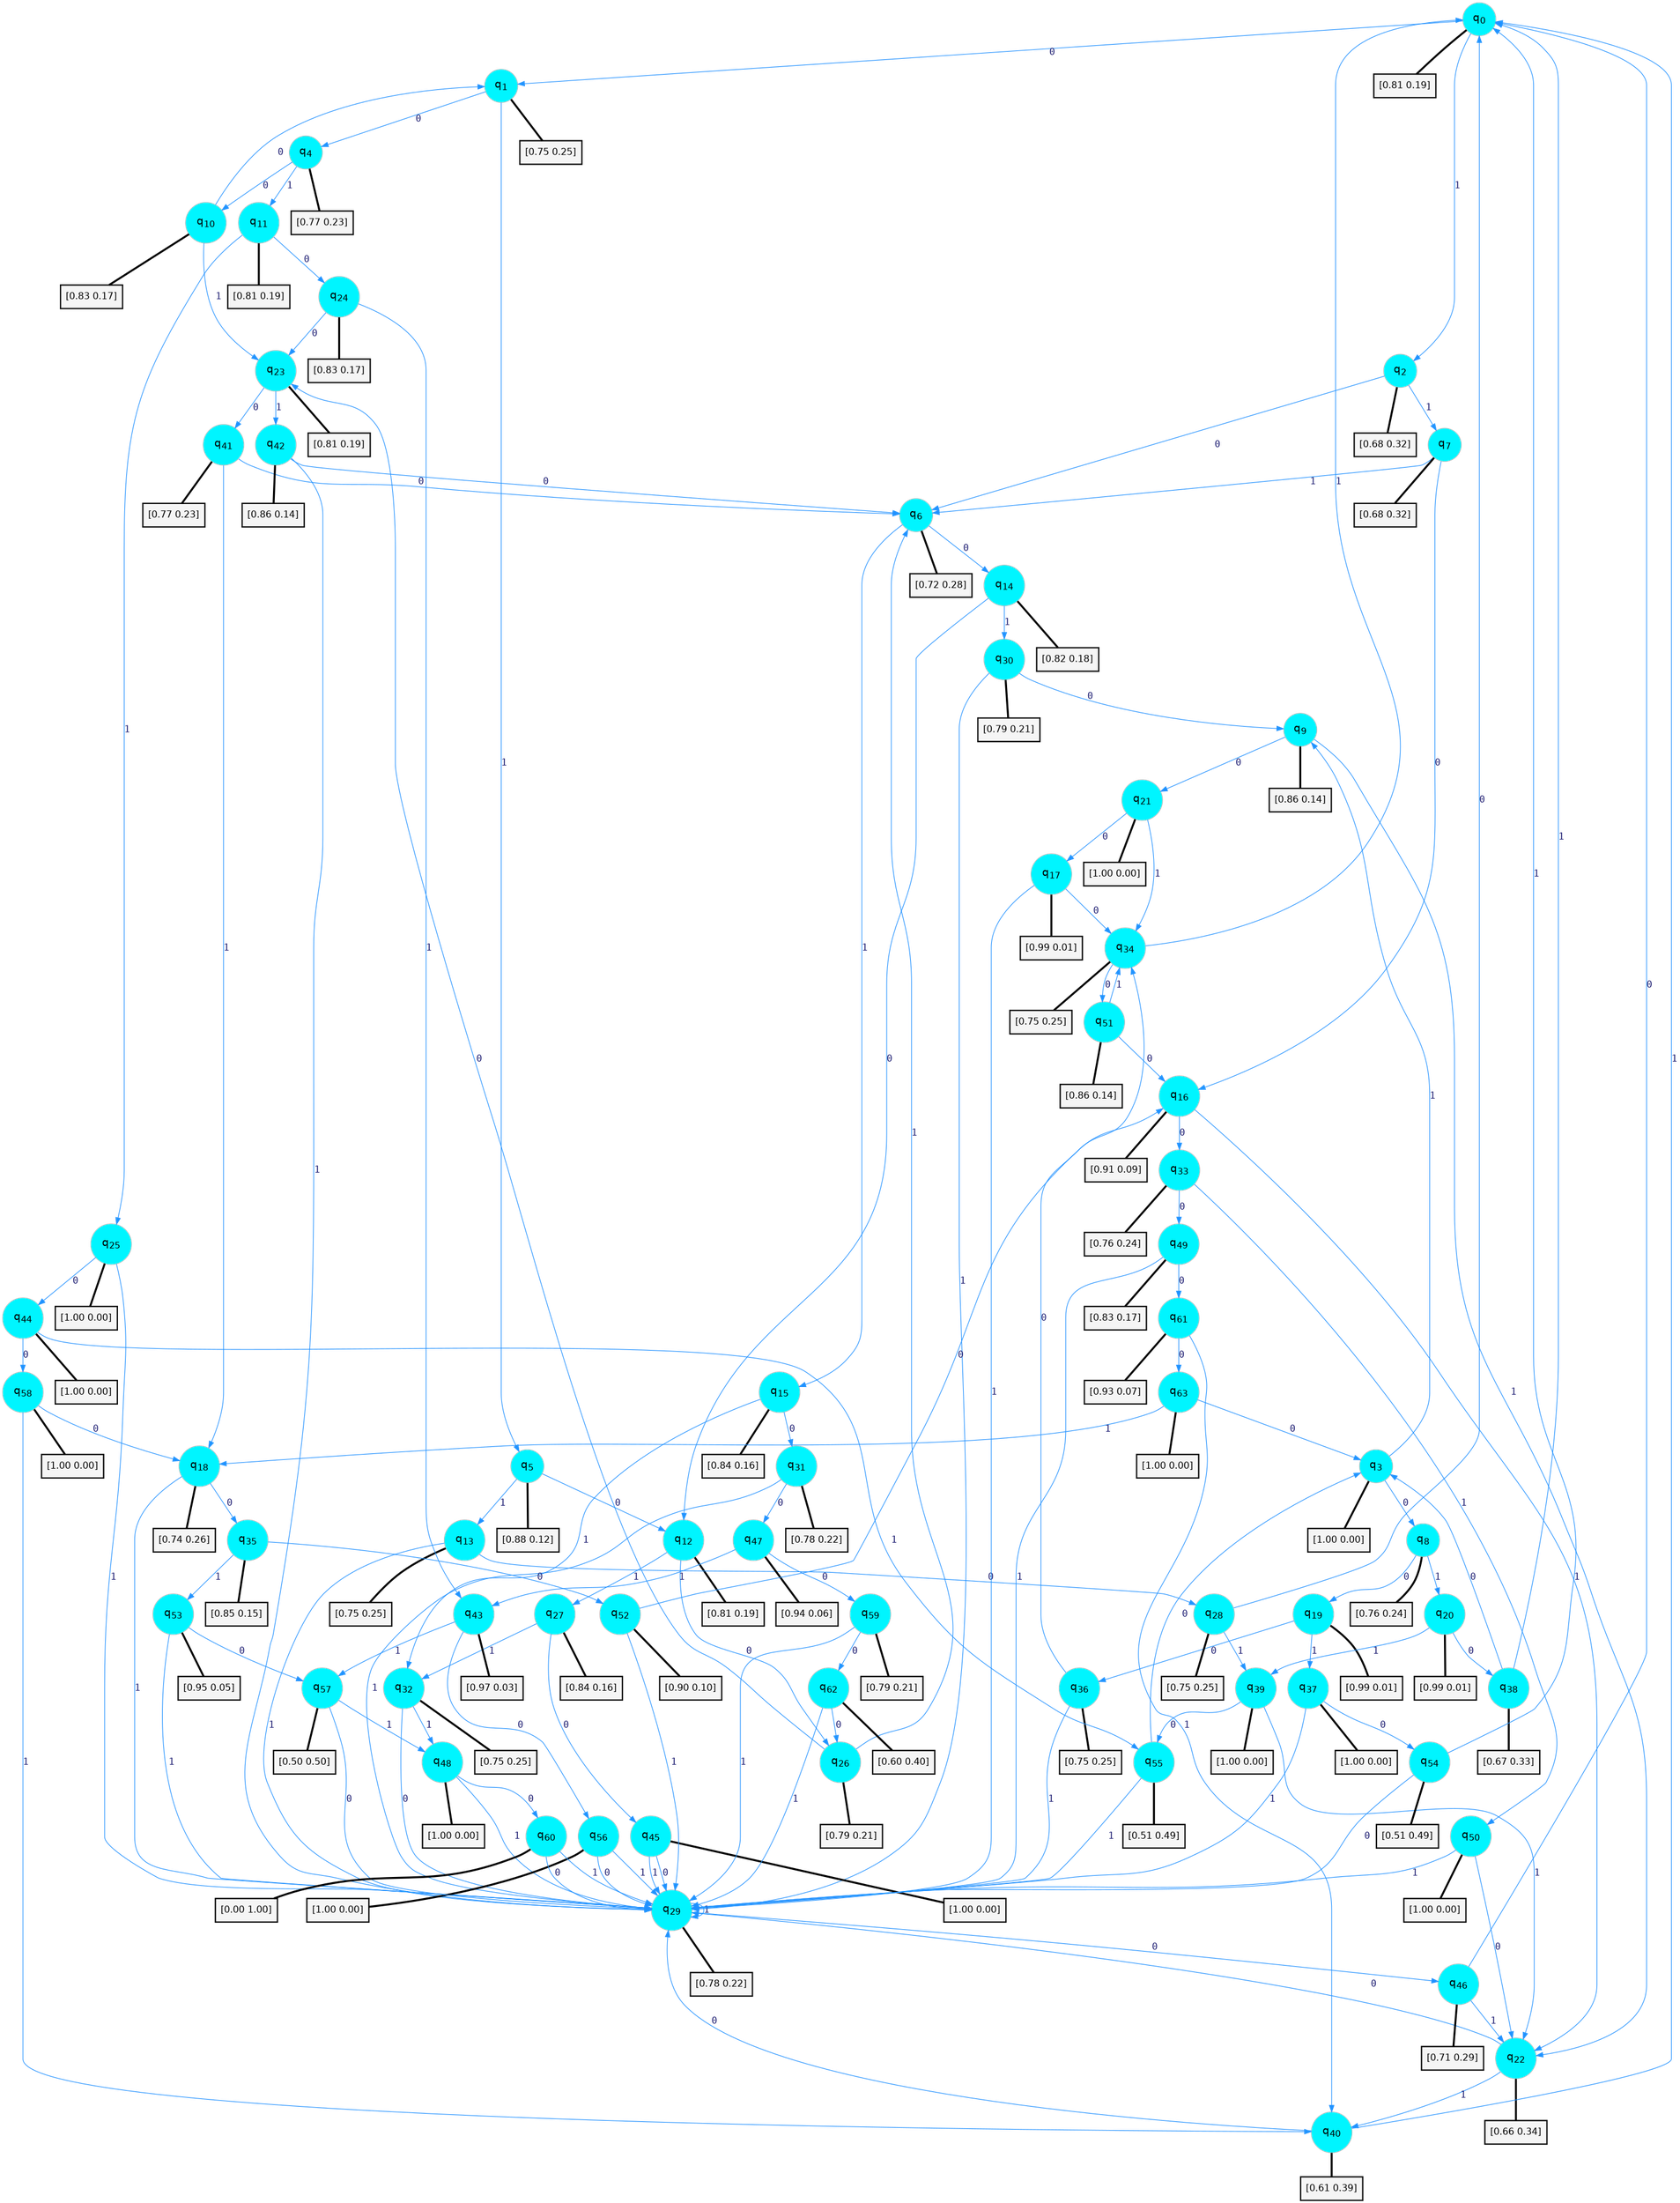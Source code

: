 digraph G {
graph [
bgcolor=transparent, dpi=300, rankdir=TD, size="40,25"];
node [
color=gray, fillcolor=turquoise1, fontcolor=black, fontname=Helvetica, fontsize=16, fontweight=bold, shape=circle, style=filled];
edge [
arrowsize=1, color=dodgerblue1, fontcolor=midnightblue, fontname=courier, fontweight=bold, penwidth=1, style=solid, weight=20];
0[label=<q<SUB>0</SUB>>];
1[label=<q<SUB>1</SUB>>];
2[label=<q<SUB>2</SUB>>];
3[label=<q<SUB>3</SUB>>];
4[label=<q<SUB>4</SUB>>];
5[label=<q<SUB>5</SUB>>];
6[label=<q<SUB>6</SUB>>];
7[label=<q<SUB>7</SUB>>];
8[label=<q<SUB>8</SUB>>];
9[label=<q<SUB>9</SUB>>];
10[label=<q<SUB>10</SUB>>];
11[label=<q<SUB>11</SUB>>];
12[label=<q<SUB>12</SUB>>];
13[label=<q<SUB>13</SUB>>];
14[label=<q<SUB>14</SUB>>];
15[label=<q<SUB>15</SUB>>];
16[label=<q<SUB>16</SUB>>];
17[label=<q<SUB>17</SUB>>];
18[label=<q<SUB>18</SUB>>];
19[label=<q<SUB>19</SUB>>];
20[label=<q<SUB>20</SUB>>];
21[label=<q<SUB>21</SUB>>];
22[label=<q<SUB>22</SUB>>];
23[label=<q<SUB>23</SUB>>];
24[label=<q<SUB>24</SUB>>];
25[label=<q<SUB>25</SUB>>];
26[label=<q<SUB>26</SUB>>];
27[label=<q<SUB>27</SUB>>];
28[label=<q<SUB>28</SUB>>];
29[label=<q<SUB>29</SUB>>];
30[label=<q<SUB>30</SUB>>];
31[label=<q<SUB>31</SUB>>];
32[label=<q<SUB>32</SUB>>];
33[label=<q<SUB>33</SUB>>];
34[label=<q<SUB>34</SUB>>];
35[label=<q<SUB>35</SUB>>];
36[label=<q<SUB>36</SUB>>];
37[label=<q<SUB>37</SUB>>];
38[label=<q<SUB>38</SUB>>];
39[label=<q<SUB>39</SUB>>];
40[label=<q<SUB>40</SUB>>];
41[label=<q<SUB>41</SUB>>];
42[label=<q<SUB>42</SUB>>];
43[label=<q<SUB>43</SUB>>];
44[label=<q<SUB>44</SUB>>];
45[label=<q<SUB>45</SUB>>];
46[label=<q<SUB>46</SUB>>];
47[label=<q<SUB>47</SUB>>];
48[label=<q<SUB>48</SUB>>];
49[label=<q<SUB>49</SUB>>];
50[label=<q<SUB>50</SUB>>];
51[label=<q<SUB>51</SUB>>];
52[label=<q<SUB>52</SUB>>];
53[label=<q<SUB>53</SUB>>];
54[label=<q<SUB>54</SUB>>];
55[label=<q<SUB>55</SUB>>];
56[label=<q<SUB>56</SUB>>];
57[label=<q<SUB>57</SUB>>];
58[label=<q<SUB>58</SUB>>];
59[label=<q<SUB>59</SUB>>];
60[label=<q<SUB>60</SUB>>];
61[label=<q<SUB>61</SUB>>];
62[label=<q<SUB>62</SUB>>];
63[label=<q<SUB>63</SUB>>];
64[label="[0.81 0.19]", shape=box,fontcolor=black, fontname=Helvetica, fontsize=14, penwidth=2, fillcolor=whitesmoke,color=black];
65[label="[0.75 0.25]", shape=box,fontcolor=black, fontname=Helvetica, fontsize=14, penwidth=2, fillcolor=whitesmoke,color=black];
66[label="[0.68 0.32]", shape=box,fontcolor=black, fontname=Helvetica, fontsize=14, penwidth=2, fillcolor=whitesmoke,color=black];
67[label="[1.00 0.00]", shape=box,fontcolor=black, fontname=Helvetica, fontsize=14, penwidth=2, fillcolor=whitesmoke,color=black];
68[label="[0.77 0.23]", shape=box,fontcolor=black, fontname=Helvetica, fontsize=14, penwidth=2, fillcolor=whitesmoke,color=black];
69[label="[0.88 0.12]", shape=box,fontcolor=black, fontname=Helvetica, fontsize=14, penwidth=2, fillcolor=whitesmoke,color=black];
70[label="[0.72 0.28]", shape=box,fontcolor=black, fontname=Helvetica, fontsize=14, penwidth=2, fillcolor=whitesmoke,color=black];
71[label="[0.68 0.32]", shape=box,fontcolor=black, fontname=Helvetica, fontsize=14, penwidth=2, fillcolor=whitesmoke,color=black];
72[label="[0.76 0.24]", shape=box,fontcolor=black, fontname=Helvetica, fontsize=14, penwidth=2, fillcolor=whitesmoke,color=black];
73[label="[0.86 0.14]", shape=box,fontcolor=black, fontname=Helvetica, fontsize=14, penwidth=2, fillcolor=whitesmoke,color=black];
74[label="[0.83 0.17]", shape=box,fontcolor=black, fontname=Helvetica, fontsize=14, penwidth=2, fillcolor=whitesmoke,color=black];
75[label="[0.81 0.19]", shape=box,fontcolor=black, fontname=Helvetica, fontsize=14, penwidth=2, fillcolor=whitesmoke,color=black];
76[label="[0.81 0.19]", shape=box,fontcolor=black, fontname=Helvetica, fontsize=14, penwidth=2, fillcolor=whitesmoke,color=black];
77[label="[0.75 0.25]", shape=box,fontcolor=black, fontname=Helvetica, fontsize=14, penwidth=2, fillcolor=whitesmoke,color=black];
78[label="[0.82 0.18]", shape=box,fontcolor=black, fontname=Helvetica, fontsize=14, penwidth=2, fillcolor=whitesmoke,color=black];
79[label="[0.84 0.16]", shape=box,fontcolor=black, fontname=Helvetica, fontsize=14, penwidth=2, fillcolor=whitesmoke,color=black];
80[label="[0.91 0.09]", shape=box,fontcolor=black, fontname=Helvetica, fontsize=14, penwidth=2, fillcolor=whitesmoke,color=black];
81[label="[0.99 0.01]", shape=box,fontcolor=black, fontname=Helvetica, fontsize=14, penwidth=2, fillcolor=whitesmoke,color=black];
82[label="[0.74 0.26]", shape=box,fontcolor=black, fontname=Helvetica, fontsize=14, penwidth=2, fillcolor=whitesmoke,color=black];
83[label="[0.99 0.01]", shape=box,fontcolor=black, fontname=Helvetica, fontsize=14, penwidth=2, fillcolor=whitesmoke,color=black];
84[label="[0.99 0.01]", shape=box,fontcolor=black, fontname=Helvetica, fontsize=14, penwidth=2, fillcolor=whitesmoke,color=black];
85[label="[1.00 0.00]", shape=box,fontcolor=black, fontname=Helvetica, fontsize=14, penwidth=2, fillcolor=whitesmoke,color=black];
86[label="[0.66 0.34]", shape=box,fontcolor=black, fontname=Helvetica, fontsize=14, penwidth=2, fillcolor=whitesmoke,color=black];
87[label="[0.81 0.19]", shape=box,fontcolor=black, fontname=Helvetica, fontsize=14, penwidth=2, fillcolor=whitesmoke,color=black];
88[label="[0.83 0.17]", shape=box,fontcolor=black, fontname=Helvetica, fontsize=14, penwidth=2, fillcolor=whitesmoke,color=black];
89[label="[1.00 0.00]", shape=box,fontcolor=black, fontname=Helvetica, fontsize=14, penwidth=2, fillcolor=whitesmoke,color=black];
90[label="[0.79 0.21]", shape=box,fontcolor=black, fontname=Helvetica, fontsize=14, penwidth=2, fillcolor=whitesmoke,color=black];
91[label="[0.84 0.16]", shape=box,fontcolor=black, fontname=Helvetica, fontsize=14, penwidth=2, fillcolor=whitesmoke,color=black];
92[label="[0.75 0.25]", shape=box,fontcolor=black, fontname=Helvetica, fontsize=14, penwidth=2, fillcolor=whitesmoke,color=black];
93[label="[0.78 0.22]", shape=box,fontcolor=black, fontname=Helvetica, fontsize=14, penwidth=2, fillcolor=whitesmoke,color=black];
94[label="[0.79 0.21]", shape=box,fontcolor=black, fontname=Helvetica, fontsize=14, penwidth=2, fillcolor=whitesmoke,color=black];
95[label="[0.78 0.22]", shape=box,fontcolor=black, fontname=Helvetica, fontsize=14, penwidth=2, fillcolor=whitesmoke,color=black];
96[label="[0.75 0.25]", shape=box,fontcolor=black, fontname=Helvetica, fontsize=14, penwidth=2, fillcolor=whitesmoke,color=black];
97[label="[0.76 0.24]", shape=box,fontcolor=black, fontname=Helvetica, fontsize=14, penwidth=2, fillcolor=whitesmoke,color=black];
98[label="[0.75 0.25]", shape=box,fontcolor=black, fontname=Helvetica, fontsize=14, penwidth=2, fillcolor=whitesmoke,color=black];
99[label="[0.85 0.15]", shape=box,fontcolor=black, fontname=Helvetica, fontsize=14, penwidth=2, fillcolor=whitesmoke,color=black];
100[label="[0.75 0.25]", shape=box,fontcolor=black, fontname=Helvetica, fontsize=14, penwidth=2, fillcolor=whitesmoke,color=black];
101[label="[1.00 0.00]", shape=box,fontcolor=black, fontname=Helvetica, fontsize=14, penwidth=2, fillcolor=whitesmoke,color=black];
102[label="[0.67 0.33]", shape=box,fontcolor=black, fontname=Helvetica, fontsize=14, penwidth=2, fillcolor=whitesmoke,color=black];
103[label="[1.00 0.00]", shape=box,fontcolor=black, fontname=Helvetica, fontsize=14, penwidth=2, fillcolor=whitesmoke,color=black];
104[label="[0.61 0.39]", shape=box,fontcolor=black, fontname=Helvetica, fontsize=14, penwidth=2, fillcolor=whitesmoke,color=black];
105[label="[0.77 0.23]", shape=box,fontcolor=black, fontname=Helvetica, fontsize=14, penwidth=2, fillcolor=whitesmoke,color=black];
106[label="[0.86 0.14]", shape=box,fontcolor=black, fontname=Helvetica, fontsize=14, penwidth=2, fillcolor=whitesmoke,color=black];
107[label="[0.97 0.03]", shape=box,fontcolor=black, fontname=Helvetica, fontsize=14, penwidth=2, fillcolor=whitesmoke,color=black];
108[label="[1.00 0.00]", shape=box,fontcolor=black, fontname=Helvetica, fontsize=14, penwidth=2, fillcolor=whitesmoke,color=black];
109[label="[1.00 0.00]", shape=box,fontcolor=black, fontname=Helvetica, fontsize=14, penwidth=2, fillcolor=whitesmoke,color=black];
110[label="[0.71 0.29]", shape=box,fontcolor=black, fontname=Helvetica, fontsize=14, penwidth=2, fillcolor=whitesmoke,color=black];
111[label="[0.94 0.06]", shape=box,fontcolor=black, fontname=Helvetica, fontsize=14, penwidth=2, fillcolor=whitesmoke,color=black];
112[label="[1.00 0.00]", shape=box,fontcolor=black, fontname=Helvetica, fontsize=14, penwidth=2, fillcolor=whitesmoke,color=black];
113[label="[0.83 0.17]", shape=box,fontcolor=black, fontname=Helvetica, fontsize=14, penwidth=2, fillcolor=whitesmoke,color=black];
114[label="[1.00 0.00]", shape=box,fontcolor=black, fontname=Helvetica, fontsize=14, penwidth=2, fillcolor=whitesmoke,color=black];
115[label="[0.86 0.14]", shape=box,fontcolor=black, fontname=Helvetica, fontsize=14, penwidth=2, fillcolor=whitesmoke,color=black];
116[label="[0.90 0.10]", shape=box,fontcolor=black, fontname=Helvetica, fontsize=14, penwidth=2, fillcolor=whitesmoke,color=black];
117[label="[0.95 0.05]", shape=box,fontcolor=black, fontname=Helvetica, fontsize=14, penwidth=2, fillcolor=whitesmoke,color=black];
118[label="[0.51 0.49]", shape=box,fontcolor=black, fontname=Helvetica, fontsize=14, penwidth=2, fillcolor=whitesmoke,color=black];
119[label="[0.51 0.49]", shape=box,fontcolor=black, fontname=Helvetica, fontsize=14, penwidth=2, fillcolor=whitesmoke,color=black];
120[label="[1.00 0.00]", shape=box,fontcolor=black, fontname=Helvetica, fontsize=14, penwidth=2, fillcolor=whitesmoke,color=black];
121[label="[0.50 0.50]", shape=box,fontcolor=black, fontname=Helvetica, fontsize=14, penwidth=2, fillcolor=whitesmoke,color=black];
122[label="[1.00 0.00]", shape=box,fontcolor=black, fontname=Helvetica, fontsize=14, penwidth=2, fillcolor=whitesmoke,color=black];
123[label="[0.79 0.21]", shape=box,fontcolor=black, fontname=Helvetica, fontsize=14, penwidth=2, fillcolor=whitesmoke,color=black];
124[label="[0.00 1.00]", shape=box,fontcolor=black, fontname=Helvetica, fontsize=14, penwidth=2, fillcolor=whitesmoke,color=black];
125[label="[0.93 0.07]", shape=box,fontcolor=black, fontname=Helvetica, fontsize=14, penwidth=2, fillcolor=whitesmoke,color=black];
126[label="[0.60 0.40]", shape=box,fontcolor=black, fontname=Helvetica, fontsize=14, penwidth=2, fillcolor=whitesmoke,color=black];
127[label="[1.00 0.00]", shape=box,fontcolor=black, fontname=Helvetica, fontsize=14, penwidth=2, fillcolor=whitesmoke,color=black];
0->1 [label=0];
0->2 [label=1];
0->64 [arrowhead=none, penwidth=3,color=black];
1->4 [label=0];
1->5 [label=1];
1->65 [arrowhead=none, penwidth=3,color=black];
2->6 [label=0];
2->7 [label=1];
2->66 [arrowhead=none, penwidth=3,color=black];
3->8 [label=0];
3->9 [label=1];
3->67 [arrowhead=none, penwidth=3,color=black];
4->10 [label=0];
4->11 [label=1];
4->68 [arrowhead=none, penwidth=3,color=black];
5->12 [label=0];
5->13 [label=1];
5->69 [arrowhead=none, penwidth=3,color=black];
6->14 [label=0];
6->15 [label=1];
6->70 [arrowhead=none, penwidth=3,color=black];
7->16 [label=0];
7->6 [label=1];
7->71 [arrowhead=none, penwidth=3,color=black];
8->19 [label=0];
8->20 [label=1];
8->72 [arrowhead=none, penwidth=3,color=black];
9->21 [label=0];
9->22 [label=1];
9->73 [arrowhead=none, penwidth=3,color=black];
10->1 [label=0];
10->23 [label=1];
10->74 [arrowhead=none, penwidth=3,color=black];
11->24 [label=0];
11->25 [label=1];
11->75 [arrowhead=none, penwidth=3,color=black];
12->26 [label=0];
12->27 [label=1];
12->76 [arrowhead=none, penwidth=3,color=black];
13->28 [label=0];
13->29 [label=1];
13->77 [arrowhead=none, penwidth=3,color=black];
14->12 [label=0];
14->30 [label=1];
14->78 [arrowhead=none, penwidth=3,color=black];
15->31 [label=0];
15->32 [label=1];
15->79 [arrowhead=none, penwidth=3,color=black];
16->33 [label=0];
16->22 [label=1];
16->80 [arrowhead=none, penwidth=3,color=black];
17->34 [label=0];
17->29 [label=1];
17->81 [arrowhead=none, penwidth=3,color=black];
18->35 [label=0];
18->29 [label=1];
18->82 [arrowhead=none, penwidth=3,color=black];
19->36 [label=0];
19->37 [label=1];
19->83 [arrowhead=none, penwidth=3,color=black];
20->38 [label=0];
20->39 [label=1];
20->84 [arrowhead=none, penwidth=3,color=black];
21->17 [label=0];
21->34 [label=1];
21->85 [arrowhead=none, penwidth=3,color=black];
22->29 [label=0];
22->40 [label=1];
22->86 [arrowhead=none, penwidth=3,color=black];
23->41 [label=0];
23->42 [label=1];
23->87 [arrowhead=none, penwidth=3,color=black];
24->23 [label=0];
24->43 [label=1];
24->88 [arrowhead=none, penwidth=3,color=black];
25->44 [label=0];
25->29 [label=1];
25->89 [arrowhead=none, penwidth=3,color=black];
26->23 [label=0];
26->6 [label=1];
26->90 [arrowhead=none, penwidth=3,color=black];
27->45 [label=0];
27->32 [label=1];
27->91 [arrowhead=none, penwidth=3,color=black];
28->0 [label=0];
28->39 [label=1];
28->92 [arrowhead=none, penwidth=3,color=black];
29->46 [label=0];
29->29 [label=1];
29->93 [arrowhead=none, penwidth=3,color=black];
30->9 [label=0];
30->29 [label=1];
30->94 [arrowhead=none, penwidth=3,color=black];
31->47 [label=0];
31->29 [label=1];
31->95 [arrowhead=none, penwidth=3,color=black];
32->29 [label=0];
32->48 [label=1];
32->96 [arrowhead=none, penwidth=3,color=black];
33->49 [label=0];
33->50 [label=1];
33->97 [arrowhead=none, penwidth=3,color=black];
34->51 [label=0];
34->0 [label=1];
34->98 [arrowhead=none, penwidth=3,color=black];
35->52 [label=0];
35->53 [label=1];
35->99 [arrowhead=none, penwidth=3,color=black];
36->34 [label=0];
36->29 [label=1];
36->100 [arrowhead=none, penwidth=3,color=black];
37->54 [label=0];
37->29 [label=1];
37->101 [arrowhead=none, penwidth=3,color=black];
38->3 [label=0];
38->0 [label=1];
38->102 [arrowhead=none, penwidth=3,color=black];
39->55 [label=0];
39->22 [label=1];
39->103 [arrowhead=none, penwidth=3,color=black];
40->29 [label=0];
40->0 [label=1];
40->104 [arrowhead=none, penwidth=3,color=black];
41->6 [label=0];
41->18 [label=1];
41->105 [arrowhead=none, penwidth=3,color=black];
42->6 [label=0];
42->29 [label=1];
42->106 [arrowhead=none, penwidth=3,color=black];
43->56 [label=0];
43->57 [label=1];
43->107 [arrowhead=none, penwidth=3,color=black];
44->58 [label=0];
44->55 [label=1];
44->108 [arrowhead=none, penwidth=3,color=black];
45->29 [label=0];
45->29 [label=1];
45->109 [arrowhead=none, penwidth=3,color=black];
46->0 [label=0];
46->22 [label=1];
46->110 [arrowhead=none, penwidth=3,color=black];
47->59 [label=0];
47->43 [label=1];
47->111 [arrowhead=none, penwidth=3,color=black];
48->60 [label=0];
48->29 [label=1];
48->112 [arrowhead=none, penwidth=3,color=black];
49->61 [label=0];
49->29 [label=1];
49->113 [arrowhead=none, penwidth=3,color=black];
50->22 [label=0];
50->29 [label=1];
50->114 [arrowhead=none, penwidth=3,color=black];
51->16 [label=0];
51->34 [label=1];
51->115 [arrowhead=none, penwidth=3,color=black];
52->16 [label=0];
52->29 [label=1];
52->116 [arrowhead=none, penwidth=3,color=black];
53->57 [label=0];
53->29 [label=1];
53->117 [arrowhead=none, penwidth=3,color=black];
54->29 [label=0];
54->0 [label=1];
54->118 [arrowhead=none, penwidth=3,color=black];
55->3 [label=0];
55->29 [label=1];
55->119 [arrowhead=none, penwidth=3,color=black];
56->29 [label=0];
56->29 [label=1];
56->120 [arrowhead=none, penwidth=3,color=black];
57->29 [label=0];
57->48 [label=1];
57->121 [arrowhead=none, penwidth=3,color=black];
58->18 [label=0];
58->40 [label=1];
58->122 [arrowhead=none, penwidth=3,color=black];
59->62 [label=0];
59->29 [label=1];
59->123 [arrowhead=none, penwidth=3,color=black];
60->29 [label=0];
60->29 [label=1];
60->124 [arrowhead=none, penwidth=3,color=black];
61->63 [label=0];
61->40 [label=1];
61->125 [arrowhead=none, penwidth=3,color=black];
62->26 [label=0];
62->29 [label=1];
62->126 [arrowhead=none, penwidth=3,color=black];
63->3 [label=0];
63->18 [label=1];
63->127 [arrowhead=none, penwidth=3,color=black];
}
